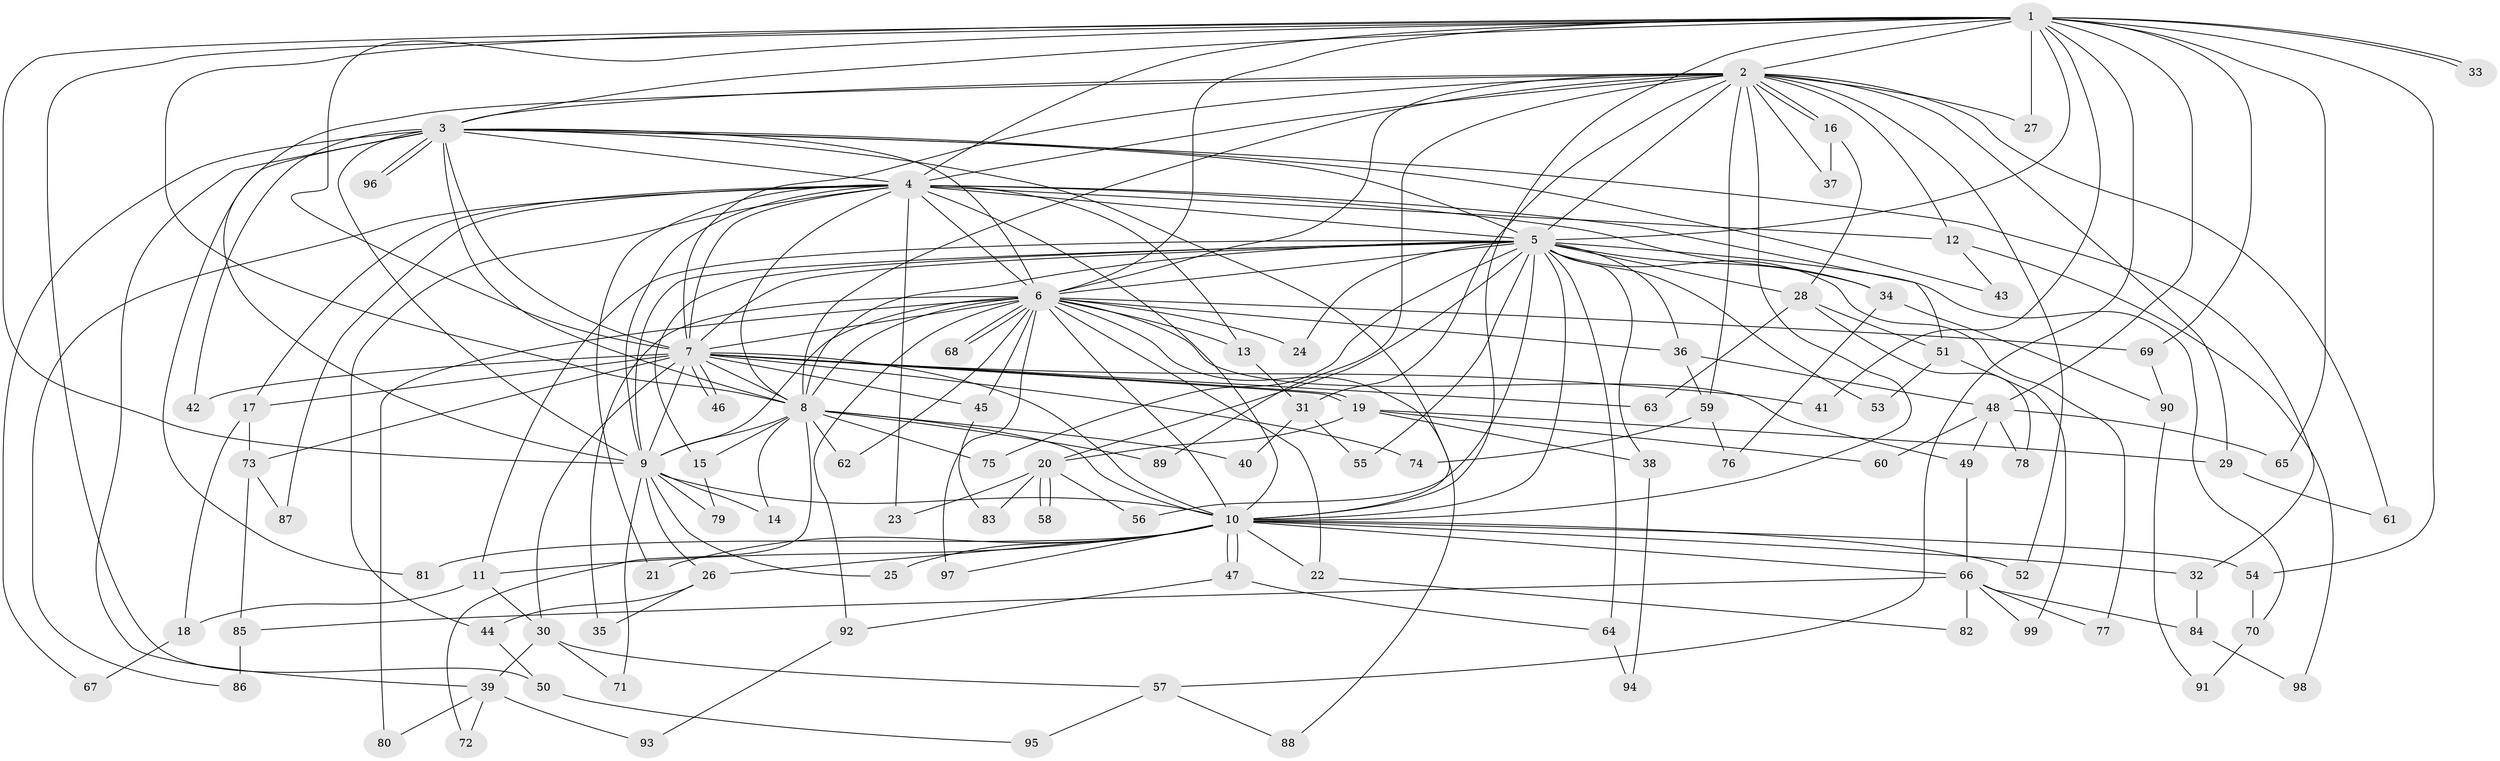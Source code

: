 // coarse degree distribution, {16: 0.0273972602739726, 15: 0.0136986301369863, 14: 0.0136986301369863, 22: 0.0136986301369863, 28: 0.0136986301369863, 23: 0.0136986301369863, 19: 0.0136986301369863, 4: 0.1095890410958904, 5: 0.0410958904109589, 2: 0.4657534246575342, 3: 0.1780821917808219, 10: 0.0136986301369863, 8: 0.0410958904109589, 1: 0.0410958904109589}
// Generated by graph-tools (version 1.1) at 2025/23/03/03/25 07:23:46]
// undirected, 99 vertices, 223 edges
graph export_dot {
graph [start="1"]
  node [color=gray90,style=filled];
  1;
  2;
  3;
  4;
  5;
  6;
  7;
  8;
  9;
  10;
  11;
  12;
  13;
  14;
  15;
  16;
  17;
  18;
  19;
  20;
  21;
  22;
  23;
  24;
  25;
  26;
  27;
  28;
  29;
  30;
  31;
  32;
  33;
  34;
  35;
  36;
  37;
  38;
  39;
  40;
  41;
  42;
  43;
  44;
  45;
  46;
  47;
  48;
  49;
  50;
  51;
  52;
  53;
  54;
  55;
  56;
  57;
  58;
  59;
  60;
  61;
  62;
  63;
  64;
  65;
  66;
  67;
  68;
  69;
  70;
  71;
  72;
  73;
  74;
  75;
  76;
  77;
  78;
  79;
  80;
  81;
  82;
  83;
  84;
  85;
  86;
  87;
  88;
  89;
  90;
  91;
  92;
  93;
  94;
  95;
  96;
  97;
  98;
  99;
  1 -- 2;
  1 -- 3;
  1 -- 4;
  1 -- 5;
  1 -- 6;
  1 -- 7;
  1 -- 8;
  1 -- 9;
  1 -- 10;
  1 -- 27;
  1 -- 33;
  1 -- 33;
  1 -- 41;
  1 -- 48;
  1 -- 50;
  1 -- 54;
  1 -- 57;
  1 -- 65;
  1 -- 69;
  2 -- 3;
  2 -- 4;
  2 -- 5;
  2 -- 6;
  2 -- 7;
  2 -- 8;
  2 -- 9;
  2 -- 10;
  2 -- 12;
  2 -- 16;
  2 -- 16;
  2 -- 27;
  2 -- 29;
  2 -- 31;
  2 -- 37;
  2 -- 52;
  2 -- 59;
  2 -- 61;
  2 -- 89;
  3 -- 4;
  3 -- 5;
  3 -- 6;
  3 -- 7;
  3 -- 8;
  3 -- 9;
  3 -- 10;
  3 -- 32;
  3 -- 39;
  3 -- 42;
  3 -- 43;
  3 -- 67;
  3 -- 81;
  3 -- 96;
  3 -- 96;
  4 -- 5;
  4 -- 6;
  4 -- 7;
  4 -- 8;
  4 -- 9;
  4 -- 10;
  4 -- 12;
  4 -- 13;
  4 -- 17;
  4 -- 21;
  4 -- 23;
  4 -- 34;
  4 -- 44;
  4 -- 51;
  4 -- 86;
  4 -- 87;
  5 -- 6;
  5 -- 7;
  5 -- 8;
  5 -- 9;
  5 -- 10;
  5 -- 11;
  5 -- 15;
  5 -- 20;
  5 -- 24;
  5 -- 28;
  5 -- 34;
  5 -- 36;
  5 -- 38;
  5 -- 53;
  5 -- 55;
  5 -- 56;
  5 -- 64;
  5 -- 70;
  5 -- 75;
  5 -- 77;
  6 -- 7;
  6 -- 8;
  6 -- 9;
  6 -- 10;
  6 -- 13;
  6 -- 22;
  6 -- 24;
  6 -- 35;
  6 -- 36;
  6 -- 45;
  6 -- 49;
  6 -- 62;
  6 -- 68;
  6 -- 68;
  6 -- 69;
  6 -- 80;
  6 -- 88;
  6 -- 92;
  6 -- 97;
  7 -- 8;
  7 -- 9;
  7 -- 10;
  7 -- 17;
  7 -- 19;
  7 -- 19;
  7 -- 30;
  7 -- 41;
  7 -- 42;
  7 -- 45;
  7 -- 46;
  7 -- 46;
  7 -- 63;
  7 -- 73;
  7 -- 74;
  8 -- 9;
  8 -- 10;
  8 -- 14;
  8 -- 15;
  8 -- 40;
  8 -- 62;
  8 -- 72;
  8 -- 75;
  8 -- 89;
  9 -- 10;
  9 -- 14;
  9 -- 25;
  9 -- 26;
  9 -- 71;
  9 -- 79;
  10 -- 11;
  10 -- 21;
  10 -- 22;
  10 -- 25;
  10 -- 26;
  10 -- 32;
  10 -- 47;
  10 -- 47;
  10 -- 52;
  10 -- 54;
  10 -- 66;
  10 -- 81;
  10 -- 97;
  11 -- 18;
  11 -- 30;
  12 -- 43;
  12 -- 98;
  13 -- 31;
  15 -- 79;
  16 -- 28;
  16 -- 37;
  17 -- 18;
  17 -- 73;
  18 -- 67;
  19 -- 20;
  19 -- 29;
  19 -- 38;
  19 -- 60;
  20 -- 23;
  20 -- 56;
  20 -- 58;
  20 -- 58;
  20 -- 83;
  22 -- 82;
  26 -- 35;
  26 -- 44;
  28 -- 51;
  28 -- 63;
  28 -- 78;
  29 -- 61;
  30 -- 39;
  30 -- 57;
  30 -- 71;
  31 -- 40;
  31 -- 55;
  32 -- 84;
  34 -- 76;
  34 -- 90;
  36 -- 48;
  36 -- 59;
  38 -- 94;
  39 -- 72;
  39 -- 80;
  39 -- 93;
  44 -- 50;
  45 -- 83;
  47 -- 64;
  47 -- 92;
  48 -- 49;
  48 -- 60;
  48 -- 65;
  48 -- 78;
  49 -- 66;
  50 -- 95;
  51 -- 53;
  51 -- 99;
  54 -- 70;
  57 -- 88;
  57 -- 95;
  59 -- 74;
  59 -- 76;
  64 -- 94;
  66 -- 77;
  66 -- 82;
  66 -- 84;
  66 -- 85;
  66 -- 99;
  69 -- 90;
  70 -- 91;
  73 -- 85;
  73 -- 87;
  84 -- 98;
  85 -- 86;
  90 -- 91;
  92 -- 93;
}
